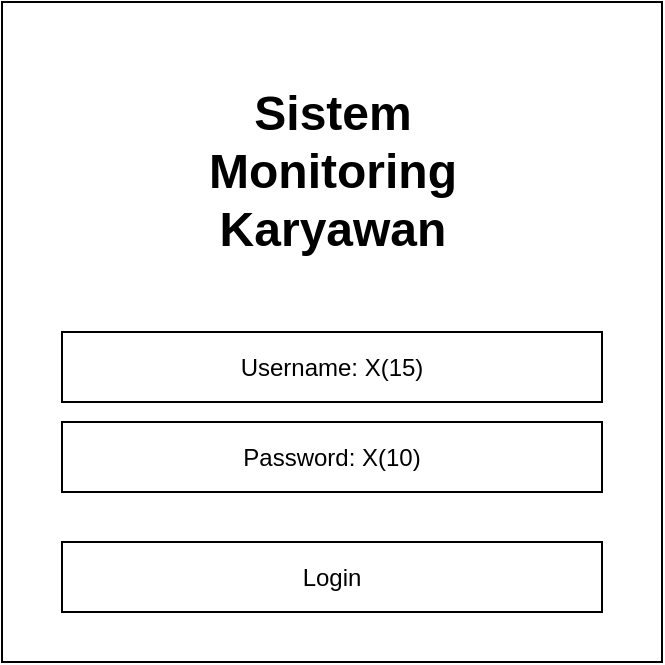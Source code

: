 <mxfile version="10.6.5" type="device"><diagram id="pWCtXgylRcma-iHp5lAP" name="login"><mxGraphModel dx="630" dy="399" grid="1" gridSize="10" guides="1" tooltips="1" connect="1" arrows="1" fold="1" page="1" pageScale="1" pageWidth="850" pageHeight="1100" background="#ffffff" math="0" shadow="0"><root><mxCell id="0"/><mxCell id="1" parent="0"/><mxCell id="3JrWjdh7Omz5QXGtL67G-1" value="" style="whiteSpace=wrap;html=1;aspect=fixed;" parent="1" vertex="1"><mxGeometry x="20" y="20" width="330" height="330" as="geometry"/></mxCell><mxCell id="3JrWjdh7Omz5QXGtL67G-3" value="&lt;h1&gt;Sistem Monitoring Karyawan&lt;/h1&gt;" style="text;html=1;strokeColor=none;fillColor=none;align=center;verticalAlign=middle;whiteSpace=wrap;rounded=0;" parent="1" vertex="1"><mxGeometry x="87.5" y="90" width="195" height="30" as="geometry"/></mxCell><mxCell id="3JrWjdh7Omz5QXGtL67G-4" value="Username: X(15)" style="rounded=0;whiteSpace=wrap;html=1;" parent="1" vertex="1"><mxGeometry x="50" y="185" width="270" height="35" as="geometry"/></mxCell><mxCell id="3JrWjdh7Omz5QXGtL67G-5" value="Password: X(10)" style="rounded=0;whiteSpace=wrap;html=1;" parent="1" vertex="1"><mxGeometry x="50" y="230" width="270" height="35" as="geometry"/></mxCell><mxCell id="3JrWjdh7Omz5QXGtL67G-6" value="Login" style="rounded=0;whiteSpace=wrap;html=1;" parent="1" vertex="1"><mxGeometry x="50" y="290" width="270" height="35" as="geometry"/></mxCell></root></mxGraphModel></diagram><diagram id="nr6Lf-1wzcBxiyt1kgp4" name="Karyawan"><mxGraphModel dx="630" dy="399" grid="1" gridSize="10" guides="1" tooltips="1" connect="1" arrows="1" fold="1" page="1" pageScale="1" pageWidth="850" pageHeight="850" background="#ffffff" math="0" shadow="0"><root><mxCell id="LiFc82f95uZYMmYrvK-i-0"/><mxCell id="LiFc82f95uZYMmYrvK-i-1" parent="LiFc82f95uZYMmYrvK-i-0"/><mxCell id="91" value="" style="group;movable=1;" parent="LiFc82f95uZYMmYrvK-i-1" vertex="1" connectable="0"><mxGeometry x="150" y="95.5" width="579" height="363" as="geometry"/></mxCell><mxCell id="90" value="" style="group;movable=1;" parent="91" vertex="1" connectable="0"><mxGeometry width="579" height="363" as="geometry"/></mxCell><mxCell id="89" value="" style="group;movable=1;" parent="90" vertex="1" connectable="0"><mxGeometry width="579" height="363" as="geometry"/></mxCell><mxCell id="88" value="" style="group;fontFamily=Times New Roman;fontSize=12;fontColor=#000000;movable=1;" parent="89" vertex="1" connectable="0"><mxGeometry width="579" height="363" as="geometry"/></mxCell><mxCell id="0" value="" style="group;fontFamily=Times New Roman;fontSize=12;fontColor=#000000;movable=1;" parent="88" vertex="1" connectable="0"><mxGeometry x="-78" y="-52.5" width="579" height="363" as="geometry"/></mxCell><mxCell id="Tt_-xXqKLYD-irKuyCEI-1" value="Sistem Monitoring Karyawan" style="swimlane;fontStyle=0;childLayout=stackLayout;horizontal=1;startSize=53;horizontalStack=0;resizeParent=1;resizeParentMax=0;resizeLast=0;collapsible=0;marginBottom=0;swimlaneFillColor=#ffffff;align=left;fontSize=12;rounded=0;connectable=1;editable=0;container=1;fontFamily=Times New Roman;fontColor=#000000;movable=1;" parent="0" vertex="1" treatAsSingle="0"><mxGeometry width="579" height="363" as="geometry"><mxRectangle x="50" y="50" width="70" height="26" as="alternateBounds"/></mxGeometry></mxCell><mxCell id="Tt_-xXqKLYD-irKuyCEI-10" value="" style="shape=partialRectangle;top=0;left=0;right=0;bottom=0;align=left;verticalAlign=top;fillColor=none;spacingLeft=34;spacingRight=4;overflow=hidden;rotatable=0;points=[[0,0.5],[1,0.5]];portConstraint=eastwest;dropTarget=0;fontSize=12;container=1;recursiveResize=0;connectable=0;fontFamily=Times New Roman;fontColor=#000000;movable=1;" parent="Tt_-xXqKLYD-irKuyCEI-1" vertex="1" treatAsSingle="0"><mxGeometry y="53" width="579" height="310" as="geometry"/></mxCell><mxCell id="Tt_-xXqKLYD-irKuyCEI-11" value="" style="shape=partialRectangle;top=0;left=0;bottom=0;fillColor=none;align=left;verticalAlign=top;spacingLeft=4;spacingRight=4;overflow=hidden;rotatable=0;points=[];portConstraint=eastwest;part=0;fontSize=12;collapsible=0;connectable=0;container=1;recursiveResize=0;editable=0;movable=1;fontFamily=Times New Roman;fontColor=#000000;" parent="Tt_-xXqKLYD-irKuyCEI-10" vertex="1" connectable="0" treatAsSingle="0"><mxGeometry width="100" height="310" as="geometry"/></mxCell><mxCell id="96" value="" style="group" parent="Tt_-xXqKLYD-irKuyCEI-11" vertex="1" connectable="0"><mxGeometry x="10" y="20" width="80" height="158" as="geometry"/></mxCell><mxCell id="Tt_-xXqKLYD-irKuyCEI-16" value="Dashboard" style="rounded=0;whiteSpace=wrap;html=1;align=left;fontFamily=Times New Roman;fontSize=12;fontColor=#000000;movable=1;" parent="96" vertex="1"><mxGeometry width="80" height="23" as="geometry"/></mxCell><mxCell id="Tt_-xXqKLYD-irKuyCEI-19" value="Form" style="rounded=0;whiteSpace=wrap;html=1;align=left;fontFamily=Times New Roman;fontSize=12;fontColor=#000000;movable=1;" parent="96" vertex="1"><mxGeometry y="27" width="80" height="23" as="geometry"/></mxCell><mxCell id="Tt_-xXqKLYD-irKuyCEI-23" value="Laporan" style="rounded=0;whiteSpace=wrap;html=1;align=left;fontFamily=Times New Roman;fontSize=12;fontColor=#000000;movable=1;" parent="96" vertex="1"><mxGeometry y="135" width="80" height="23" as="geometry"/></mxCell><mxCell id="Tt_-xXqKLYD-irKuyCEI-25" value="" style="rounded=1;whiteSpace=wrap;html=1;align=left;fontFamily=Times New Roman;fontSize=12;fontColor=#000000;movable=1;" parent="Tt_-xXqKLYD-irKuyCEI-10" vertex="1"><mxGeometry x="119" y="20" width="411" height="260" as="geometry"/></mxCell><mxCell id="Tt_-xXqKLYD-irKuyCEI-26" value="" style="whiteSpace=wrap;html=1;aspect=fixed;rounded=0;align=left;fontFamily=Times New Roman;fontSize=12;fontColor=#000000;movable=1;" parent="Tt_-xXqKLYD-irKuyCEI-10" vertex="1"><mxGeometry x="133.5" y="47" width="186" height="186" as="geometry"/></mxCell><mxCell id="N9ZIXrl-dRgOiXtrqZD8-2" value="Batal" style="rounded=1;whiteSpace=wrap;html=1;align=center;fontFamily=Times New Roman;fontSize=12;fontColor=#000000;movable=1;" parent="Tt_-xXqKLYD-irKuyCEI-10" vertex="1"><mxGeometry x="405" y="247" width="50" height="20" as="geometry"/></mxCell><mxCell id="N9ZIXrl-dRgOiXtrqZD8-3" value="Simpan" style="rounded=1;whiteSpace=wrap;html=1;align=center;fontFamily=Times New Roman;fontSize=12;fontColor=#000000;movable=1;" parent="Tt_-xXqKLYD-irKuyCEI-10" vertex="1"><mxGeometry x="461.5" y="247" width="50" height="20" as="geometry"/></mxCell><mxCell id="8" value="" style="group;fontFamily=Times New Roman;fontSize=12;fontColor=#000000;movable=1;" parent="Tt_-xXqKLYD-irKuyCEI-10" vertex="1" connectable="0"><mxGeometry x="139" y="50" width="77" height="47" as="geometry"/></mxCell><mxCell id="3" value="" style="group;fontFamily=Times New Roman;fontSize=12;fontColor=#000000;movable=1;" parent="8" vertex="1" connectable="0"><mxGeometry width="77" height="47" as="geometry"/></mxCell><mxCell id="1" value="X(8)" style="rounded=1;whiteSpace=wrap;html=1;fontFamily=Times New Roman;fontSize=12;fontColor=#000000;movable=1;" parent="3" vertex="1"><mxGeometry x="9" y="22" width="68" height="25" as="geometry"/></mxCell><mxCell id="2" value="NIK" style="text;html=1;strokeColor=none;fillColor=none;align=center;verticalAlign=middle;whiteSpace=wrap;rounded=0;fontFamily=Times New Roman;fontSize=12;fontColor=#000000;movable=1;" parent="3" vertex="1"><mxGeometry width="40" height="20" as="geometry"/></mxCell><mxCell id="9" value="" style="group;fontFamily=Times New Roman;fontSize=12;fontColor=#000000;movable=1;" parent="Tt_-xXqKLYD-irKuyCEI-10" vertex="1" connectable="0"><mxGeometry x="127" y="103.5" width="181" height="47" as="geometry"/></mxCell><mxCell id="10" value="" style="group;fontFamily=Times New Roman;fontSize=12;fontColor=#000000;movable=1;" parent="9" vertex="1" connectable="0"><mxGeometry width="181" height="47" as="geometry"/></mxCell><mxCell id="11" value="X(25)" style="rounded=1;whiteSpace=wrap;html=1;fontFamily=Times New Roman;fontSize=12;fontColor=#000000;movable=1;" parent="10" vertex="1"><mxGeometry x="21.156" y="22" width="159.844" height="25" as="geometry"/></mxCell><mxCell id="12" value="Nama" style="text;html=1;strokeColor=none;fillColor=none;align=center;verticalAlign=middle;whiteSpace=wrap;rounded=0;fontFamily=Times New Roman;fontSize=12;fontColor=#000000;movable=1;" parent="10" vertex="1"><mxGeometry width="70" height="20" as="geometry"/></mxCell><mxCell id="55" value="" style="group;fontFamily=Times New Roman;fontSize=12;fontColor=#000000;movable=1;" parent="Tt_-xXqKLYD-irKuyCEI-10" vertex="1" connectable="0"><mxGeometry x="148" y="162.5" width="82" height="40" as="geometry"/></mxCell><mxCell id="53" value="Level" style="text;html=1;strokeColor=none;fillColor=none;align=left;verticalAlign=middle;whiteSpace=wrap;rounded=0;fontFamily=Times New Roman;fontSize=12;fontColor=#000000;movable=1;" parent="55" vertex="1"><mxGeometry width="40" height="17.778" as="geometry"/></mxCell><mxCell id="50" value="X(10)" style="html=1;shadow=0;dashed=0;shape=mxgraph.bootstrap.rrect;fillColor=#ffffff;align=center;rSize=5;strokeColor=#000000;spacingRight=20;fontSize=12;whiteSpace=wrap;fontFamily=Times New Roman;fontColor=#000000;movable=1;" parent="55" vertex="1"><mxGeometry y="17.778" width="82" height="22.222" as="geometry"/></mxCell><mxCell id="51" value="" style="strokeColor=inherit;fillColor=inherit;gradientColor=inherit;html=1;shadow=0;dashed=0;shape=mxgraph.bootstrap.rightButton;rSize=5;perimeter=none;resizeHeight=1;fontFamily=Times New Roman;fontSize=12;fontColor=#000000;movable=1;" parent="50" vertex="1"><mxGeometry x="1" width="30" height="22.222" relative="1" as="geometry"><mxPoint x="-30" as="offset"/></mxGeometry></mxCell><mxCell id="52" value="" style="shape=triangle;direction=south;fillColor=#000000;strokeColor=none;perimeter=none;fontFamily=Times New Roman;fontSize=12;fontColor=#000000;movable=1;" parent="51" vertex="1"><mxGeometry x="1" y="0.5" width="10" height="5" relative="1" as="geometry"><mxPoint x="-20" y="-2.5" as="offset"/></mxGeometry></mxCell><mxCell id="56" value="" style="group;fontFamily=Times New Roman;fontSize=12;fontColor=#000000;movable=1;" parent="Tt_-xXqKLYD-irKuyCEI-10" vertex="1" connectable="0"><mxGeometry x="236" y="161" width="75" height="42" as="geometry"/></mxCell><mxCell id="57" value="Status" style="text;html=1;strokeColor=none;fillColor=none;align=left;verticalAlign=middle;whiteSpace=wrap;rounded=0;fontFamily=Times New Roman;fontSize=12;fontColor=#000000;movable=1;" parent="56" vertex="1"><mxGeometry width="36.585" height="18.667" as="geometry"/></mxCell><mxCell id="58" value="X(15)" style="html=1;shadow=0;dashed=0;shape=mxgraph.bootstrap.rrect;fillColor=#ffffff;align=center;rSize=5;strokeColor=#000000;spacingRight=20;fontSize=12;whiteSpace=wrap;fontFamily=Times New Roman;fontColor=#000000;movable=1;" parent="56" vertex="1"><mxGeometry y="18.667" width="75" height="23.333" as="geometry"/></mxCell><mxCell id="59" value="" style="strokeColor=inherit;fillColor=inherit;gradientColor=inherit;html=1;shadow=0;dashed=0;shape=mxgraph.bootstrap.rightButton;rSize=5;perimeter=none;resizeHeight=1;fontFamily=Times New Roman;fontSize=12;fontColor=#000000;movable=1;" parent="58" vertex="1"><mxGeometry x="1" width="30" height="23.333" relative="1" as="geometry"><mxPoint x="-30" as="offset"/></mxGeometry></mxCell><mxCell id="60" value="" style="shape=triangle;direction=south;fillColor=#000000;strokeColor=none;perimeter=none;fontFamily=Times New Roman;fontSize=12;fontColor=#000000;movable=1;" parent="59" vertex="1"><mxGeometry x="1" y="0.5" width="10" height="5" relative="1" as="geometry"><mxPoint x="-20" y="-2.5" as="offset"/></mxGeometry></mxCell><mxCell id="61" value="" style="group;fontFamily=Times New Roman;fontSize=12;fontColor=#000000;movable=1;" parent="Tt_-xXqKLYD-irKuyCEI-10" vertex="1" connectable="0"><mxGeometry x="342" y="54" width="82" height="40" as="geometry"/></mxCell><mxCell id="62" value="&lt;span style=&quot;font-size: 12px;&quot;&gt;Department&lt;/span&gt;" style="text;html=1;strokeColor=none;fillColor=none;align=left;verticalAlign=middle;whiteSpace=wrap;rounded=0;fontFamily=Times New Roman;fontSize=12;fontColor=#000000;movable=1;" parent="61" vertex="1"><mxGeometry width="40" height="17.778" as="geometry"/></mxCell><mxCell id="63" value="X(25)" style="html=1;shadow=0;dashed=0;shape=mxgraph.bootstrap.rrect;fillColor=#ffffff;align=center;rSize=5;strokeColor=#000000;spacingRight=20;fontSize=12;whiteSpace=wrap;fontFamily=Times New Roman;fontColor=#000000;movable=1;" parent="61" vertex="1"><mxGeometry y="17.778" width="82" height="22.222" as="geometry"/></mxCell><mxCell id="64" value="" style="strokeColor=inherit;fillColor=inherit;gradientColor=inherit;html=1;shadow=0;dashed=0;shape=mxgraph.bootstrap.rightButton;rSize=5;perimeter=none;resizeHeight=1;fontFamily=Times New Roman;fontSize=12;fontColor=#000000;movable=1;" parent="63" vertex="1"><mxGeometry x="1" width="30" height="22.222" relative="1" as="geometry"><mxPoint x="-30" as="offset"/></mxGeometry></mxCell><mxCell id="65" value="" style="shape=triangle;direction=south;fillColor=#000000;strokeColor=none;perimeter=none;fontFamily=Times New Roman;fontSize=12;fontColor=#000000;movable=1;" parent="64" vertex="1"><mxGeometry x="1" y="0.5" width="10" height="5" relative="1" as="geometry"><mxPoint x="-20" y="-2.5" as="offset"/></mxGeometry></mxCell><mxCell id="66" value="" style="group;fontFamily=Times New Roman;fontSize=12;fontColor=#000000;movable=1;" parent="Tt_-xXqKLYD-irKuyCEI-10" vertex="1" connectable="0"><mxGeometry x="429.5" y="55" width="82" height="40" as="geometry"/></mxCell><mxCell id="67" value="&lt;span style=&quot;font-size: 12px;&quot;&gt;Section&lt;/span&gt;" style="text;html=1;strokeColor=none;fillColor=none;align=left;verticalAlign=middle;whiteSpace=wrap;rounded=0;fontFamily=Times New Roman;fontSize=12;fontColor=#000000;movable=1;" parent="66" vertex="1"><mxGeometry width="40" height="17.778" as="geometry"/></mxCell><mxCell id="68" value="X(25)" style="html=1;shadow=0;dashed=0;shape=mxgraph.bootstrap.rrect;fillColor=#ffffff;align=center;rSize=5;strokeColor=#000000;spacingRight=20;fontSize=12;whiteSpace=wrap;fontFamily=Times New Roman;fontColor=#000000;movable=1;" parent="66" vertex="1"><mxGeometry y="17.778" width="82" height="22.222" as="geometry"/></mxCell><mxCell id="69" value="" style="strokeColor=inherit;fillColor=inherit;gradientColor=inherit;html=1;shadow=0;dashed=0;shape=mxgraph.bootstrap.rightButton;rSize=5;perimeter=none;resizeHeight=1;fontFamily=Times New Roman;fontSize=12;fontColor=#000000;movable=1;" parent="68" vertex="1"><mxGeometry x="1" width="30" height="22.222" relative="1" as="geometry"><mxPoint x="-30" as="offset"/></mxGeometry></mxCell><mxCell id="70" value="" style="shape=triangle;direction=south;fillColor=#000000;strokeColor=none;perimeter=none;fontFamily=Times New Roman;fontSize=12;fontColor=#000000;movable=1;" parent="69" vertex="1"><mxGeometry x="1" y="0.5" width="10" height="5" relative="1" as="geometry"><mxPoint x="-20" y="-2.5" as="offset"/></mxGeometry></mxCell><mxCell id="71" value="" style="group;fontFamily=Times New Roman;fontSize=12;fontColor=#000000;movable=1;" parent="Tt_-xXqKLYD-irKuyCEI-10" vertex="1" connectable="0"><mxGeometry x="229" y="53" width="82" height="43" as="geometry"/></mxCell><mxCell id="72" value="Gender" style="text;html=1;strokeColor=none;fillColor=none;align=left;verticalAlign=middle;whiteSpace=wrap;rounded=0;fontFamily=Times New Roman;fontSize=12;fontColor=#000000;movable=1;" parent="71" vertex="1"><mxGeometry width="80" height="19" as="geometry"/></mxCell><mxCell id="73" value="X(1)" style="html=1;shadow=0;dashed=0;shape=mxgraph.bootstrap.rrect;fillColor=#ffffff;align=center;rSize=5;strokeColor=#000000;spacingRight=20;fontSize=12;whiteSpace=wrap;fontFamily=Times New Roman;fontColor=#000000;movable=1;" parent="71" vertex="1"><mxGeometry y="19.111" width="82" height="23.889" as="geometry"/></mxCell><mxCell id="74" value="" style="strokeColor=inherit;fillColor=inherit;gradientColor=inherit;html=1;shadow=0;dashed=0;shape=mxgraph.bootstrap.rightButton;rSize=5;perimeter=none;resizeHeight=1;fontFamily=Times New Roman;fontSize=12;fontColor=#000000;movable=1;" parent="73" vertex="1"><mxGeometry x="1" width="30" height="23.889" relative="1" as="geometry"><mxPoint x="-30" as="offset"/></mxGeometry></mxCell><mxCell id="75" value="" style="shape=triangle;direction=south;fillColor=#000000;strokeColor=none;perimeter=none;fontFamily=Times New Roman;fontSize=12;fontColor=#000000;movable=1;" parent="74" vertex="1"><mxGeometry x="1" y="0.5" width="10" height="5" relative="1" as="geometry"><mxPoint x="-20" y="-2.5" as="offset"/></mxGeometry></mxCell><mxCell id="76" value="" style="group;fontFamily=Times New Roman;fontSize=12;fontColor=#000000;movable=1;" parent="Tt_-xXqKLYD-irKuyCEI-10" vertex="1" connectable="0"><mxGeometry x="340.5" y="108" width="82" height="40" as="geometry"/></mxCell><mxCell id="77" value="&lt;span style=&quot;font-size: 12px;&quot;&gt;Sub-Section&lt;/span&gt;" style="text;html=1;strokeColor=none;fillColor=none;align=left;verticalAlign=middle;whiteSpace=wrap;rounded=0;fontFamily=Times New Roman;fontSize=12;fontColor=#000000;movable=1;" parent="76" vertex="1"><mxGeometry width="70" height="18" as="geometry"/></mxCell><mxCell id="78" value="X(25)" style="html=1;shadow=0;dashed=0;shape=mxgraph.bootstrap.rrect;fillColor=#ffffff;align=center;rSize=5;strokeColor=#000000;spacingRight=20;fontSize=12;whiteSpace=wrap;fontFamily=Times New Roman;fontColor=#000000;movable=1;" parent="76" vertex="1"><mxGeometry y="17.778" width="82" height="22.222" as="geometry"/></mxCell><mxCell id="79" value="" style="strokeColor=inherit;fillColor=inherit;gradientColor=inherit;html=1;shadow=0;dashed=0;shape=mxgraph.bootstrap.rightButton;rSize=5;perimeter=none;resizeHeight=1;fontFamily=Times New Roman;fontSize=12;fontColor=#000000;movable=1;" parent="78" vertex="1"><mxGeometry x="1" width="30" height="22.222" relative="1" as="geometry"><mxPoint x="-30" as="offset"/></mxGeometry></mxCell><mxCell id="80" value="" style="shape=triangle;direction=south;fillColor=#000000;strokeColor=none;perimeter=none;fontFamily=Times New Roman;fontSize=12;fontColor=#000000;movable=1;" parent="79" vertex="1"><mxGeometry x="1" y="0.5" width="10" height="5" relative="1" as="geometry"><mxPoint x="-20" y="-2.5" as="offset"/></mxGeometry></mxCell><mxCell id="81" value="" style="group;fontFamily=Times New Roman;fontSize=12;fontColor=#000000;movable=1;" parent="Tt_-xXqKLYD-irKuyCEI-10" vertex="1" connectable="0"><mxGeometry x="430" y="108.5" width="82" height="40" as="geometry"/></mxCell><mxCell id="82" value="&lt;span style=&quot;font-size: 12px;&quot;&gt;Gol&lt;/span&gt;" style="text;html=1;strokeColor=none;fillColor=none;align=left;verticalAlign=middle;whiteSpace=wrap;rounded=0;fontFamily=Times New Roman;fontSize=12;fontColor=#000000;movable=1;" parent="81" vertex="1"><mxGeometry width="70" height="18" as="geometry"/></mxCell><mxCell id="83" value="X(25)" style="html=1;shadow=0;dashed=0;shape=mxgraph.bootstrap.rrect;fillColor=#ffffff;align=center;rSize=5;strokeColor=#000000;spacingRight=20;fontSize=12;whiteSpace=wrap;fontFamily=Times New Roman;fontColor=#000000;movable=1;" parent="81" vertex="1"><mxGeometry y="17.778" width="82" height="22.222" as="geometry"/></mxCell><mxCell id="84" value="" style="strokeColor=inherit;fillColor=inherit;gradientColor=inherit;html=1;shadow=0;dashed=0;shape=mxgraph.bootstrap.rightButton;rSize=5;perimeter=none;resizeHeight=1;fontFamily=Times New Roman;fontSize=12;fontColor=#000000;movable=1;" parent="83" vertex="1"><mxGeometry x="1" width="30" height="22.222" relative="1" as="geometry"><mxPoint x="-30" as="offset"/></mxGeometry></mxCell><mxCell id="85" value="" style="shape=triangle;direction=south;fillColor=#000000;strokeColor=none;perimeter=none;fontFamily=Times New Roman;fontSize=12;fontColor=#000000;movable=1;" parent="84" vertex="1"><mxGeometry x="1" y="0.5" width="10" height="5" relative="1" as="geometry"><mxPoint x="-20" y="-2.5" as="offset"/></mxGeometry></mxCell><mxCell id="87" value="" style="rounded=0;whiteSpace=wrap;html=1;strokeColor=#000000;align=left;fillColor=none;fontFamily=Times New Roman;fontSize=12;fontColor=#000000;movable=1;" parent="Tt_-xXqKLYD-irKuyCEI-10" vertex="1"><mxGeometry x="330" y="47" width="190" height="133" as="geometry"/></mxCell><mxCell id="95" value="" style="group" parent="0" vertex="1" connectable="0"><mxGeometry x="21" y="48" width="136" height="156" as="geometry"/></mxCell><mxCell id="Tt_-xXqKLYD-irKuyCEI-0" value="&lt;h3 style=&quot;font-size: 12px;&quot;&gt;&lt;br style=&quot;font-size: 12px;&quot;&gt;&lt;/h3&gt;" style="text;html=1;strokeColor=none;fillColor=none;align=center;verticalAlign=middle;whiteSpace=wrap;rounded=0;fontFamily=Times New Roman;fontSize=12;fontColor=#000000;movable=1;" parent="95" vertex="1"><mxGeometry x="26" width="110" height="25" as="geometry"/></mxCell><mxCell id="Tt_-xXqKLYD-irKuyCEI-20" value="Karyawan" style="rounded=0;whiteSpace=wrap;html=1;align=left;fontFamily=Times New Roman;fontSize=12;fontColor=#000000;movable=1;" parent="95" vertex="1"><mxGeometry y="79" width="69" height="23" as="geometry"/></mxCell><mxCell id="Tt_-xXqKLYD-irKuyCEI-21" value="Absensi" style="rounded=0;whiteSpace=wrap;html=1;align=left;fontFamily=Times New Roman;fontSize=12;fontColor=#000000;movable=1;" parent="95" vertex="1"><mxGeometry y="106" width="69" height="23" as="geometry"/></mxCell><mxCell id="Tt_-xXqKLYD-irKuyCEI-22" value="Lembur" style="rounded=0;whiteSpace=wrap;html=1;align=left;fontFamily=Times New Roman;fontSize=12;fontColor=#000000;movable=1;" parent="95" vertex="1"><mxGeometry y="133" width="69" height="23" as="geometry"/></mxCell></root></mxGraphModel></diagram><diagram name="dashboard" id="f8ac9756-b2b7-8ea4-549a-968eb2177ab1"><mxGraphModel dx="630" dy="399" grid="1" gridSize="10" guides="1" tooltips="1" connect="1" arrows="1" fold="1" page="1" pageScale="1" pageWidth="850" pageHeight="850" background="#ffffff" math="0" shadow="0"><root><mxCell id="0"/><mxCell id="1" parent="0"/><mxCell id="72" value="" style="group" parent="1" vertex="1" connectable="0"><mxGeometry x="120" y="116" width="550" height="436.14" as="geometry"/></mxCell><mxCell id="2" value="" style="group;movable=1;" parent="72" vertex="1" connectable="0"><mxGeometry width="550" height="436.14" as="geometry"/></mxCell><mxCell id="3" value="" style="group;movable=1;" parent="2" vertex="1" connectable="0"><mxGeometry width="550" height="436.14" as="geometry"/></mxCell><mxCell id="4" value="" style="group;movable=1;" parent="3" vertex="1" connectable="0"><mxGeometry width="550" height="436.14" as="geometry"/></mxCell><mxCell id="5" value="" style="group;fontFamily=Times New Roman;fontSize=12;fontColor=#000000;movable=1;" parent="4" vertex="1" connectable="0"><mxGeometry width="550" height="436.14" as="geometry"/></mxCell><mxCell id="6" value="" style="group;fontFamily=Times New Roman;fontSize=12;fontColor=#000000;movable=1;" parent="5" vertex="1" connectable="0"><mxGeometry x="-74.093" y="-46.86" width="550" height="483" as="geometry"/></mxCell><mxCell id="7" value="Sistem Monitoring Karyawan" style="swimlane;fontStyle=0;childLayout=stackLayout;horizontal=1;startSize=53;horizontalStack=0;resizeParent=1;resizeParentMax=0;resizeLast=0;collapsible=0;marginBottom=0;swimlaneFillColor=#ffffff;align=left;fontSize=12;rounded=0;connectable=1;editable=0;container=1;fontFamily=Times New Roman;fontColor=#000000;movable=1;" parent="6" vertex="1" treatAsSingle="0"><mxGeometry width="550" height="483" as="geometry"><mxRectangle x="50" y="50" width="70" height="26" as="alternateBounds"/></mxGeometry></mxCell><mxCell id="8" value="" style="shape=partialRectangle;top=0;left=0;right=0;bottom=0;align=left;verticalAlign=top;fillColor=none;spacingLeft=34;spacingRight=4;overflow=hidden;rotatable=0;points=[[0,0.5],[1,0.5]];portConstraint=eastwest;dropTarget=0;fontSize=12;container=1;recursiveResize=0;connectable=0;fontFamily=Times New Roman;fontColor=#000000;movable=1;" parent="7" vertex="1" treatAsSingle="0"><mxGeometry y="53" width="550" height="430" as="geometry"/></mxCell><mxCell id="14" value="Jumlah Karyawan" style="rounded=1;whiteSpace=wrap;html=1;align=center;fontFamily=Times New Roman;fontSize=12;fontColor=#000000;movable=1;" parent="8" vertex="1"><mxGeometry x="129" y="18" width="117" height="42" as="geometry"/></mxCell><mxCell id="18" value="" style="group;fontFamily=Times New Roman;fontSize=12;fontColor=#000000;movable=1;" parent="8" vertex="1" connectable="0"><mxGeometry x="132.038" y="44.628" width="73.143" height="41.95" as="geometry"/></mxCell><mxCell id="68" value="Jumlah Karyawan &lt;br&gt;Pria" style="rounded=1;whiteSpace=wrap;html=1;align=center;fontFamily=Times New Roman;fontSize=12;fontColor=#000000;movable=1;" parent="8" vertex="1"><mxGeometry x="260" y="17.5" width="117" height="42" as="geometry"/></mxCell><mxCell id="69" value="&lt;span&gt;Jumlah Karyawan Wanita&lt;/span&gt;" style="rounded=1;whiteSpace=wrap;html=1;align=center;fontFamily=Times New Roman;fontSize=12;fontColor=#000000;movable=1;" parent="8" vertex="1"><mxGeometry x="392" y="17.5" width="117" height="42" as="geometry"/></mxCell><mxCell id="71" value="" style="group" parent="8" vertex="1" connectable="0"><mxGeometry width="95" height="430" as="geometry"/></mxCell><mxCell id="9" value="" style="shape=partialRectangle;top=0;left=0;bottom=0;fillColor=none;align=left;verticalAlign=top;spacingLeft=4;spacingRight=4;overflow=hidden;rotatable=0;points=[];portConstraint=eastwest;part=0;fontSize=12;collapsible=0;connectable=0;container=1;recursiveResize=0;editable=0;movable=1;fontFamily=Times New Roman;fontColor=#000000;" parent="71" vertex="1" connectable="0" treatAsSingle="0"><mxGeometry width="95.0" height="430.0" as="geometry"/></mxCell><mxCell id="92" value="" style="group" parent="9" vertex="1" connectable="0"><mxGeometry x="7.593" y="19.36" width="80" height="158" as="geometry"/></mxCell><mxCell id="85" value="" style="group" parent="92" vertex="1" connectable="0"><mxGeometry width="80" height="158" as="geometry"/></mxCell><mxCell id="86" value="Dashboard" style="rounded=0;whiteSpace=wrap;html=1;align=left;fontFamily=Times New Roman;fontSize=12;fontColor=#000000;movable=1;" parent="85" vertex="1"><mxGeometry width="80" height="23" as="geometry"/></mxCell><mxCell id="87" value="Form" style="rounded=0;whiteSpace=wrap;html=1;align=left;fontFamily=Times New Roman;fontSize=12;fontColor=#000000;movable=1;" parent="85" vertex="1"><mxGeometry y="27" width="80" height="23" as="geometry"/></mxCell><mxCell id="88" value="Laporan" style="rounded=0;whiteSpace=wrap;html=1;align=left;fontFamily=Times New Roman;fontSize=12;fontColor=#000000;movable=1;" parent="85" vertex="1"><mxGeometry y="135" width="80" height="23" as="geometry"/></mxCell><mxCell id="89" value="Lembur" style="rounded=0;whiteSpace=wrap;html=1;align=left;fontFamily=Times New Roman;fontSize=12;fontColor=#000000;movable=1;" parent="92" vertex="1"><mxGeometry x="11" y="108" width="69" height="23" as="geometry"/></mxCell><mxCell id="90" value="Absensi" style="rounded=0;whiteSpace=wrap;html=1;align=left;fontFamily=Times New Roman;fontSize=12;fontColor=#000000;movable=1;" parent="92" vertex="1"><mxGeometry x="11" y="81" width="69" height="23" as="geometry"/></mxCell><mxCell id="91" value="Karyawan" style="rounded=0;whiteSpace=wrap;html=1;align=left;fontFamily=Times New Roman;fontSize=12;fontColor=#000000;movable=1;" parent="92" vertex="1"><mxGeometry x="11" y="54" width="69" height="23" as="geometry"/></mxCell><mxCell id="79" value="" style="group" parent="8" vertex="1" connectable="0"><mxGeometry x="129" y="76" width="181" height="165" as="geometry"/></mxCell><mxCell id="75" value="" style="html=1;shadow=0;dashed=0;shape=mxgraph.bootstrap.rrect;align=center;rSize=5;strokeColor=#000000;fillColor=#ffffff;fontColor=#f0f0f0;spacingTop=30;whiteSpace=wrap;" parent="79" vertex="1"><mxGeometry width="181.0" height="165" as="geometry"/></mxCell><mxCell id="76" value="Datang Terlambat [DT]" style="html=1;shadow=0;dashed=0;shape=mxgraph.bootstrap.topButton;rSize=5;strokeColor=#666666;fillColor=#f5f5f5;fontColor=#333333;fontSize=14;fontStyle=1;align=center;spacingLeft=10;whiteSpace=wrap;resizeWidth=1;" parent="75" vertex="1"><mxGeometry width="181.0" height="30" relative="1" as="geometry"/></mxCell><mxCell id="77" value="Grafik" style="rounded=1;whiteSpace=wrap;html=1;strokeColor=#000000;fillColor=none;fontColor=#000000;align=center;" parent="75" vertex="1"><mxGeometry y="30.368" width="179.942" height="70.859" as="geometry"/></mxCell><mxCell id="78" value="Keterangan" style="rounded=1;whiteSpace=wrap;html=1;strokeColor=#000000;fillColor=none;fontColor=#000000;align=center;" parent="75" vertex="1"><mxGeometry x="1.058" y="101.227" width="179.942" height="60.736" as="geometry"/></mxCell><mxCell id="80" value="" style="group" parent="8" vertex="1" connectable="0"><mxGeometry x="330" y="76" width="179" height="165" as="geometry"/></mxCell><mxCell id="81" value="" style="html=1;shadow=0;dashed=0;shape=mxgraph.bootstrap.rrect;align=center;rSize=5;strokeColor=#000000;fillColor=#ffffff;fontColor=#f0f0f0;spacingTop=30;whiteSpace=wrap;" parent="80" vertex="1"><mxGeometry width="179" height="165" as="geometry"/></mxCell><mxCell id="82" value="Pulang Cepat [PC]" style="html=1;shadow=0;dashed=0;shape=mxgraph.bootstrap.topButton;rSize=5;strokeColor=#666666;fillColor=#f5f5f5;fontColor=#333333;fontSize=14;fontStyle=1;align=center;spacingLeft=10;whiteSpace=wrap;resizeWidth=1;" parent="81" vertex="1"><mxGeometry width="179" height="30" relative="1" as="geometry"/></mxCell><mxCell id="83" value="Grafik" style="rounded=1;whiteSpace=wrap;html=1;strokeColor=#000000;fillColor=none;fontColor=#000000;align=center;" parent="81" vertex="1"><mxGeometry y="30.368" width="177.953" height="70.859" as="geometry"/></mxCell><mxCell id="84" value="Keterangan" style="rounded=1;whiteSpace=wrap;html=1;strokeColor=#000000;fillColor=none;fontColor=#000000;align=center;" parent="81" vertex="1"><mxGeometry x="1.047" y="101.227" width="177.953" height="60.736" as="geometry"/></mxCell><mxCell id="95" value="" style="group" parent="8" vertex="1" connectable="0"><mxGeometry x="130" y="258" width="181" height="165" as="geometry"/></mxCell><mxCell id="96" value="" style="html=1;shadow=0;dashed=0;shape=mxgraph.bootstrap.rrect;align=center;rSize=5;strokeColor=#000000;fillColor=#ffffff;fontColor=#f0f0f0;spacingTop=30;whiteSpace=wrap;" parent="95" vertex="1"><mxGeometry width="181.0" height="165" as="geometry"/></mxCell><mxCell id="97" value="Sakit [S]" style="html=1;shadow=0;dashed=0;shape=mxgraph.bootstrap.topButton;rSize=5;strokeColor=#666666;fillColor=#f5f5f5;fontColor=#333333;fontSize=14;fontStyle=1;align=center;spacingLeft=10;whiteSpace=wrap;resizeWidth=1;" parent="96" vertex="1"><mxGeometry width="181.0" height="30" relative="1" as="geometry"/></mxCell><mxCell id="98" value="Grafik" style="rounded=1;whiteSpace=wrap;html=1;strokeColor=#000000;fillColor=none;fontColor=#000000;align=center;" parent="96" vertex="1"><mxGeometry y="30.368" width="179.942" height="70.859" as="geometry"/></mxCell><mxCell id="99" value="Keterangan" style="rounded=1;whiteSpace=wrap;html=1;strokeColor=#000000;fillColor=none;fontColor=#000000;align=center;" parent="96" vertex="1"><mxGeometry x="1.058" y="101.227" width="179.942" height="60.736" as="geometry"/></mxCell><mxCell id="100" value="" style="group" parent="8" vertex="1" connectable="0"><mxGeometry x="330" y="258" width="181" height="165" as="geometry"/></mxCell><mxCell id="101" value="" style="html=1;shadow=0;dashed=0;shape=mxgraph.bootstrap.rrect;align=center;rSize=5;strokeColor=#000000;fillColor=#ffffff;fontColor=#f0f0f0;spacingTop=30;whiteSpace=wrap;" parent="100" vertex="1"><mxGeometry width="181.0" height="165" as="geometry"/></mxCell><mxCell id="102" value="Mangkir [M]" style="html=1;shadow=0;dashed=0;shape=mxgraph.bootstrap.topButton;rSize=5;strokeColor=#666666;fillColor=#f5f5f5;fontColor=#333333;fontSize=14;fontStyle=1;align=center;spacingLeft=10;whiteSpace=wrap;resizeWidth=1;" parent="101" vertex="1"><mxGeometry width="181.0" height="30" relative="1" as="geometry"/></mxCell><mxCell id="103" value="Grafik" style="rounded=1;whiteSpace=wrap;html=1;strokeColor=#000000;fillColor=none;fontColor=#000000;align=center;" parent="101" vertex="1"><mxGeometry y="30.368" width="179.942" height="70.859" as="geometry"/></mxCell><mxCell id="104" value="Keterangan" style="rounded=1;whiteSpace=wrap;html=1;strokeColor=#000000;fillColor=none;fontColor=#000000;align=center;" parent="101" vertex="1"><mxGeometry x="1.058" y="101.227" width="179.942" height="60.736" as="geometry"/></mxCell></root></mxGraphModel></diagram><diagram name="absensi" id="5129a37c-2181-e51e-a644-b87a6dab0542"><mxGraphModel dx="630" dy="399" grid="1" gridSize="10" guides="1" tooltips="1" connect="1" arrows="1" fold="1" page="1" pageScale="1" pageWidth="850" pageHeight="850" background="#ffffff" math="0" shadow="0"><root><mxCell id="0"/><mxCell id="1" parent="0"/><mxCell id="2" value="" style="group" parent="1" vertex="1" connectable="0"><mxGeometry x="120" y="116" width="575.907" height="436.14" as="geometry"/></mxCell><mxCell id="3" value="" style="group;movable=1;" parent="2" vertex="1" connectable="0"><mxGeometry width="575.907" height="436.14" as="geometry"/></mxCell><mxCell id="4" value="" style="group;movable=1;" parent="3" vertex="1" connectable="0"><mxGeometry width="575.907" height="436.14" as="geometry"/></mxCell><mxCell id="5" value="" style="group;movable=1;" parent="4" vertex="1" connectable="0"><mxGeometry width="575.907" height="436.14" as="geometry"/></mxCell><mxCell id="6" value="" style="group;fontFamily=Times New Roman;fontSize=12;fontColor=#000000;movable=1;" parent="5" vertex="1" connectable="0"><mxGeometry width="575.907" height="436.14" as="geometry"/></mxCell><mxCell id="7" value="" style="group;fontFamily=Times New Roman;fontSize=12;fontColor=#000000;movable=1;" parent="6" vertex="1" connectable="0"><mxGeometry x="-74.093" y="-46.86" width="650" height="483" as="geometry"/></mxCell><mxCell id="8" value="Sistem Monitoring Karyawan" style="swimlane;fontStyle=0;childLayout=stackLayout;horizontal=1;startSize=53;horizontalStack=0;resizeParent=1;resizeParentMax=0;resizeLast=0;collapsible=0;marginBottom=0;swimlaneFillColor=#ffffff;align=left;fontSize=12;rounded=0;connectable=1;editable=0;container=1;fontFamily=Times New Roman;fontColor=#000000;movable=1;" parent="7" vertex="1" treatAsSingle="0"><mxGeometry width="650" height="293" as="geometry"><mxRectangle x="50" y="50" width="70" height="26" as="alternateBounds"/></mxGeometry></mxCell><mxCell id="9" value="" style="shape=partialRectangle;top=0;left=0;right=0;bottom=0;align=left;verticalAlign=top;fillColor=none;spacingLeft=34;spacingRight=4;overflow=hidden;rotatable=0;points=[[0,0.5],[1,0.5]];portConstraint=eastwest;dropTarget=0;fontSize=12;container=1;recursiveResize=0;connectable=0;fontFamily=Times New Roman;fontColor=#000000;movable=1;" parent="8" vertex="1" treatAsSingle="0"><mxGeometry y="53" width="650" height="240" as="geometry"/></mxCell><mxCell id="11" value="" style="group;fontFamily=Times New Roman;fontSize=12;fontColor=#000000;movable=1;" parent="9" vertex="1" connectable="0"><mxGeometry x="132.038" y="44.628" width="73.143" height="41.95" as="geometry"/></mxCell><mxCell id="14" value="" style="group" parent="9" vertex="1" connectable="0"><mxGeometry width="95" height="240" as="geometry"/></mxCell><mxCell id="15" value="" style="shape=partialRectangle;top=0;left=0;bottom=0;fillColor=none;align=left;verticalAlign=top;spacingLeft=4;spacingRight=4;overflow=hidden;rotatable=0;points=[];portConstraint=eastwest;part=0;fontSize=12;collapsible=0;connectable=0;container=1;recursiveResize=0;editable=0;movable=1;fontFamily=Times New Roman;fontColor=#000000;" parent="14" vertex="1" connectable="0" treatAsSingle="0"><mxGeometry width="95.0" height="240.0" as="geometry"/></mxCell><mxCell id="16" value="" style="group" parent="15" vertex="1" connectable="0"><mxGeometry x="8" y="11" width="80" height="139" as="geometry"/></mxCell><mxCell id="17" value="" style="group" parent="16" vertex="1" connectable="0"><mxGeometry width="80" height="139" as="geometry"/></mxCell><mxCell id="18" value="Dashboard" style="rounded=0;whiteSpace=wrap;html=1;align=left;fontFamily=Times New Roman;fontSize=12;fontColor=#000000;movable=1;" parent="17" vertex="1"><mxGeometry width="80" height="20.234" as="geometry"/></mxCell><mxCell id="19" value="Form" style="rounded=0;whiteSpace=wrap;html=1;align=left;fontFamily=Times New Roman;fontSize=12;fontColor=#000000;movable=1;" parent="17" vertex="1"><mxGeometry y="23.753" width="80" height="20.234" as="geometry"/></mxCell><mxCell id="20" value="Laporan" style="rounded=0;whiteSpace=wrap;html=1;align=left;fontFamily=Times New Roman;fontSize=12;fontColor=#000000;movable=1;" parent="17" vertex="1"><mxGeometry y="118.766" width="80" height="20.234" as="geometry"/></mxCell><mxCell id="21" value="Lembur" style="rounded=0;whiteSpace=wrap;html=1;align=left;fontFamily=Times New Roman;fontSize=12;fontColor=#000000;movable=1;" parent="16" vertex="1"><mxGeometry x="11" y="95.013" width="69" height="20.234" as="geometry"/></mxCell><mxCell id="22" value="Absensi" style="rounded=0;whiteSpace=wrap;html=1;align=left;fontFamily=Times New Roman;fontSize=12;fontColor=#000000;movable=1;" parent="16" vertex="1"><mxGeometry x="11" y="71.259" width="69" height="20.234" as="geometry"/></mxCell><mxCell id="23" value="Karyawan" style="rounded=0;whiteSpace=wrap;html=1;align=left;fontFamily=Times New Roman;fontSize=12;fontColor=#000000;movable=1;" parent="16" vertex="1"><mxGeometry x="11" y="47.506" width="69" height="20.234" as="geometry"/></mxCell><mxCell id="103" value="" style="rounded=0;whiteSpace=wrap;html=1;strokeColor=#000000;fillColor=none;fontColor=#000000;align=center;" parent="9" vertex="1"><mxGeometry x="109" y="11" width="531" height="159" as="geometry"/></mxCell><mxCell id="108" value="" style="rounded=1;whiteSpace=wrap;html=1;strokeColor=#000000;fillColor=none;fontColor=#000000;align=center;" parent="9" vertex="1"><mxGeometry x="115" y="100" width="515" height="60" as="geometry"/></mxCell><mxCell id="109" value="" style="group;fontFamily=Times New Roman;fontSize=12;fontColor=#000000;movable=1;" parent="9" vertex="1" connectable="0"><mxGeometry x="125.093" y="109.86" width="100" height="40" as="geometry"/></mxCell><mxCell id="110" value="" style="group;fontFamily=Times New Roman;fontSize=12;fontColor=#000000;movable=1;" parent="109" vertex="1" connectable="0"><mxGeometry width="100" height="40" as="geometry"/></mxCell><mxCell id="111" value="X(8)" style="rounded=1;whiteSpace=wrap;html=1;fontFamily=Times New Roman;fontSize=12;fontColor=#000000;movable=1;" parent="110" vertex="1"><mxGeometry x="9" y="18.723" width="91" height="21.277" as="geometry"/></mxCell><mxCell id="112" value="NIK" style="text;html=1;strokeColor=none;fillColor=none;align=center;verticalAlign=middle;whiteSpace=wrap;rounded=0;fontFamily=Times New Roman;fontSize=12;fontColor=#000000;movable=1;" parent="110" vertex="1"><mxGeometry x="14.5" width="80" height="17.021" as="geometry"/></mxCell><mxCell id="113" value="" style="group;fontFamily=Times New Roman;fontSize=12;fontColor=#000000;movable=1;" parent="9" vertex="1" connectable="0"><mxGeometry x="225.093" y="110.36" width="100" height="40" as="geometry"/></mxCell><mxCell id="114" value="" style="group;fontFamily=Times New Roman;fontSize=12;fontColor=#000000;movable=1;" parent="113" vertex="1" connectable="0"><mxGeometry width="100" height="40" as="geometry"/></mxCell><mxCell id="115" value="X(4)" style="rounded=1;whiteSpace=wrap;html=1;fontFamily=Times New Roman;fontSize=12;fontColor=#000000;movable=1;" parent="114" vertex="1"><mxGeometry x="9" y="18.723" width="91" height="21.277" as="geometry"/></mxCell><mxCell id="116" value="Tipe" style="text;html=1;strokeColor=none;fillColor=none;align=center;verticalAlign=middle;whiteSpace=wrap;rounded=0;fontFamily=Times New Roman;fontSize=12;fontColor=#000000;movable=1;" parent="114" vertex="1"><mxGeometry x="14.5" width="80" height="17.021" as="geometry"/></mxCell><mxCell id="117" value="" style="group;fontFamily=Times New Roman;fontSize=12;fontColor=#000000;movable=1;" parent="9" vertex="1" connectable="0"><mxGeometry x="324.593" y="110.36" width="100" height="40" as="geometry"/></mxCell><mxCell id="118" value="" style="group;fontFamily=Times New Roman;fontSize=12;fontColor=#000000;movable=1;" parent="117" vertex="1" connectable="0"><mxGeometry width="100" height="40" as="geometry"/></mxCell><mxCell id="119" value="9(10,3)" style="rounded=1;whiteSpace=wrap;html=1;fontFamily=Times New Roman;fontSize=12;fontColor=#000000;movable=1;" parent="118" vertex="1"><mxGeometry x="9" y="18.723" width="91" height="21.277" as="geometry"/></mxCell><mxCell id="120" value="Lama hari" style="text;html=1;strokeColor=none;fillColor=none;align=center;verticalAlign=middle;whiteSpace=wrap;rounded=0;fontFamily=Times New Roman;fontSize=12;fontColor=#000000;movable=1;" parent="118" vertex="1"><mxGeometry x="14.5" width="80" height="17.021" as="geometry"/></mxCell><mxCell id="121" value="Text" style="rounded=1;whiteSpace=wrap;html=1;fontFamily=Times New Roman;fontSize=12;fontColor=#000000;movable=1;" parent="9" vertex="1"><mxGeometry x="434.593" y="128.583" width="91" height="21.277" as="geometry"/></mxCell><mxCell id="122" value="Ket" style="text;html=1;strokeColor=none;fillColor=none;align=center;verticalAlign=middle;whiteSpace=wrap;rounded=0;fontFamily=Times New Roman;fontSize=12;fontColor=#000000;movable=1;" parent="9" vertex="1"><mxGeometry x="440.093" y="109.86" width="80" height="17.021" as="geometry"/></mxCell><mxCell id="123" value="Simpan" style="rounded=1;whiteSpace=wrap;html=1;align=center;fontFamily=Times New Roman;fontSize=12;fontColor=#000000;movable=1;" parent="9" vertex="1"><mxGeometry x="554.093" y="127.36" width="50" height="20" as="geometry"/></mxCell><mxCell id="104" value="" style="group;fontFamily=Times New Roman;fontSize=12;fontColor=#000000;movable=1;" parent="1" vertex="1" connectable="0"><mxGeometry x="161" y="141" width="100" height="40" as="geometry"/></mxCell><mxCell id="105" value="" style="group;fontFamily=Times New Roman;fontSize=12;fontColor=#000000;movable=1;" parent="104" vertex="1" connectable="0"><mxGeometry width="100" height="40" as="geometry"/></mxCell><mxCell id="106" value="date" style="rounded=1;whiteSpace=wrap;html=1;fontFamily=Times New Roman;fontSize=12;fontColor=#000000;movable=1;" parent="105" vertex="1"><mxGeometry x="9" y="18.723" width="91" height="21.277" as="geometry"/></mxCell><mxCell id="107" value="Pilih Tanggal" style="text;html=1;strokeColor=none;fillColor=none;align=center;verticalAlign=middle;whiteSpace=wrap;rounded=0;fontFamily=Times New Roman;fontSize=12;fontColor=#000000;movable=1;" parent="105" vertex="1"><mxGeometry width="80" height="17.021" as="geometry"/></mxCell></root></mxGraphModel></diagram><diagram name="lembur" id="95367fd7-38f5-8664-c7f8-6879bae6a410"><mxGraphModel dx="630" dy="399" grid="1" gridSize="10" guides="1" tooltips="1" connect="1" arrows="1" fold="1" page="1" pageScale="1" pageWidth="850" pageHeight="850" background="#ffffff" math="0" shadow="0"><root><mxCell id="0"/><mxCell id="1" parent="0"/><mxCell id="2" value="" style="group" parent="1" vertex="1" connectable="0"><mxGeometry x="120" y="116" width="575.907" height="436.14" as="geometry"/></mxCell><mxCell id="3" value="" style="group;movable=1;" parent="2" vertex="1" connectable="0"><mxGeometry width="575.907" height="436.14" as="geometry"/></mxCell><mxCell id="4" value="" style="group;movable=1;" parent="3" vertex="1" connectable="0"><mxGeometry width="575.907" height="436.14" as="geometry"/></mxCell><mxCell id="5" value="" style="group;movable=1;" parent="4" vertex="1" connectable="0"><mxGeometry width="575.907" height="436.14" as="geometry"/></mxCell><mxCell id="6" value="" style="group;fontFamily=Times New Roman;fontSize=12;fontColor=#000000;movable=1;" parent="5" vertex="1" connectable="0"><mxGeometry width="575.907" height="436.14" as="geometry"/></mxCell><mxCell id="7" value="" style="group;fontFamily=Times New Roman;fontSize=12;fontColor=#000000;movable=1;" parent="6" vertex="1" connectable="0"><mxGeometry x="-74.093" y="-46.86" width="650" height="483" as="geometry"/></mxCell><mxCell id="8" value="Sistem Monitoring Karyawan" style="swimlane;fontStyle=0;childLayout=stackLayout;horizontal=1;startSize=53;horizontalStack=0;resizeParent=1;resizeParentMax=0;resizeLast=0;collapsible=0;marginBottom=0;swimlaneFillColor=#ffffff;align=left;fontSize=12;rounded=0;connectable=1;editable=0;container=1;fontFamily=Times New Roman;fontColor=#000000;movable=1;" parent="7" vertex="1" treatAsSingle="0"><mxGeometry width="650" height="293" as="geometry"><mxRectangle x="50" y="50" width="70" height="26" as="alternateBounds"/></mxGeometry></mxCell><mxCell id="9" value="" style="shape=partialRectangle;top=0;left=0;right=0;bottom=0;align=left;verticalAlign=top;fillColor=none;spacingLeft=34;spacingRight=4;overflow=hidden;rotatable=0;points=[[0,0.5],[1,0.5]];portConstraint=eastwest;dropTarget=0;fontSize=12;container=1;recursiveResize=0;connectable=0;fontFamily=Times New Roman;fontColor=#000000;movable=1;" parent="8" vertex="1" treatAsSingle="0"><mxGeometry y="53" width="650" height="240" as="geometry"/></mxCell><mxCell id="10" value="" style="group;fontFamily=Times New Roman;fontSize=12;fontColor=#000000;movable=1;" parent="9" vertex="1" connectable="0"><mxGeometry x="132.038" y="44.628" width="73.143" height="41.95" as="geometry"/></mxCell><mxCell id="11" value="" style="group" parent="9" vertex="1" connectable="0"><mxGeometry width="95" height="240" as="geometry"/></mxCell><mxCell id="12" value="" style="shape=partialRectangle;top=0;left=0;bottom=0;fillColor=none;align=left;verticalAlign=top;spacingLeft=4;spacingRight=4;overflow=hidden;rotatable=0;points=[];portConstraint=eastwest;part=0;fontSize=12;collapsible=0;connectable=0;container=1;recursiveResize=0;editable=0;movable=1;fontFamily=Times New Roman;fontColor=#000000;" parent="11" vertex="1" connectable="0" treatAsSingle="0"><mxGeometry width="95.0" height="240.0" as="geometry"/></mxCell><mxCell id="13" value="" style="group" parent="12" vertex="1" connectable="0"><mxGeometry x="8" y="11" width="80" height="139" as="geometry"/></mxCell><mxCell id="14" value="" style="group" parent="13" vertex="1" connectable="0"><mxGeometry width="80" height="139" as="geometry"/></mxCell><mxCell id="15" value="Dashboard" style="rounded=0;whiteSpace=wrap;html=1;align=left;fontFamily=Times New Roman;fontSize=12;fontColor=#000000;movable=1;" parent="14" vertex="1"><mxGeometry width="80" height="20.234" as="geometry"/></mxCell><mxCell id="16" value="Form" style="rounded=0;whiteSpace=wrap;html=1;align=left;fontFamily=Times New Roman;fontSize=12;fontColor=#000000;movable=1;" parent="14" vertex="1"><mxGeometry y="23.753" width="80" height="20.234" as="geometry"/></mxCell><mxCell id="17" value="Laporan" style="rounded=0;whiteSpace=wrap;html=1;align=left;fontFamily=Times New Roman;fontSize=12;fontColor=#000000;movable=1;" parent="14" vertex="1"><mxGeometry y="118.766" width="80" height="20.234" as="geometry"/></mxCell><mxCell id="18" value="Lembur" style="rounded=0;whiteSpace=wrap;html=1;align=left;fontFamily=Times New Roman;fontSize=12;fontColor=#000000;movable=1;" parent="13" vertex="1"><mxGeometry x="11" y="95.013" width="69" height="20.234" as="geometry"/></mxCell><mxCell id="19" value="Absensi" style="rounded=0;whiteSpace=wrap;html=1;align=left;fontFamily=Times New Roman;fontSize=12;fontColor=#000000;movable=1;" parent="13" vertex="1"><mxGeometry x="11" y="71.259" width="69" height="20.234" as="geometry"/></mxCell><mxCell id="20" value="Karyawan" style="rounded=0;whiteSpace=wrap;html=1;align=left;fontFamily=Times New Roman;fontSize=12;fontColor=#000000;movable=1;" parent="13" vertex="1"><mxGeometry x="11" y="47.506" width="69" height="20.234" as="geometry"/></mxCell><mxCell id="21" value="" style="rounded=0;whiteSpace=wrap;html=1;strokeColor=#000000;fillColor=none;fontColor=#000000;align=center;" parent="9" vertex="1"><mxGeometry x="109" y="11" width="531" height="159" as="geometry"/></mxCell><mxCell id="22" value="" style="rounded=1;whiteSpace=wrap;html=1;strokeColor=#000000;fillColor=none;fontColor=#000000;align=center;" parent="9" vertex="1"><mxGeometry x="115" y="100" width="515" height="60" as="geometry"/></mxCell><mxCell id="23" value="" style="group;fontFamily=Times New Roman;fontSize=12;fontColor=#000000;movable=1;" parent="9" vertex="1" connectable="0"><mxGeometry x="125.093" y="109.86" width="100" height="40" as="geometry"/></mxCell><mxCell id="24" value="" style="group;fontFamily=Times New Roman;fontSize=12;fontColor=#000000;movable=1;" parent="23" vertex="1" connectable="0"><mxGeometry width="100" height="40" as="geometry"/></mxCell><mxCell id="25" value="X(8)" style="rounded=1;whiteSpace=wrap;html=1;fontFamily=Times New Roman;fontSize=12;fontColor=#000000;movable=1;" parent="24" vertex="1"><mxGeometry x="9" y="18.723" width="91" height="21.277" as="geometry"/></mxCell><mxCell id="26" value="NIK" style="text;html=1;strokeColor=none;fillColor=none;align=center;verticalAlign=middle;whiteSpace=wrap;rounded=0;fontFamily=Times New Roman;fontSize=12;fontColor=#000000;movable=1;" parent="24" vertex="1"><mxGeometry x="14.5" width="80" height="17.021" as="geometry"/></mxCell><mxCell id="31" value="" style="group;fontFamily=Times New Roman;fontSize=12;fontColor=#000000;movable=1;" parent="9" vertex="1" connectable="0"><mxGeometry x="311" y="110" width="64" height="40" as="geometry"/></mxCell><mxCell id="32" value="" style="group;fontFamily=Times New Roman;fontSize=12;fontColor=#000000;movable=1;" parent="31" vertex="1" connectable="0"><mxGeometry width="64" height="40" as="geometry"/></mxCell><mxCell id="33" value="9(10,3)" style="rounded=1;whiteSpace=wrap;html=1;fontFamily=Times New Roman;fontSize=12;fontColor=#000000;movable=1;" parent="32" vertex="1"><mxGeometry x="5.76" y="18.723" width="58.24" height="21.277" as="geometry"/></mxCell><mxCell id="34" value="x1.5" style="text;html=1;strokeColor=none;fillColor=none;align=center;verticalAlign=middle;whiteSpace=wrap;rounded=0;fontFamily=Times New Roman;fontSize=12;fontColor=#000000;movable=1;" parent="32" vertex="1"><mxGeometry x="9.28" width="51.2" height="17.021" as="geometry"/></mxCell><mxCell id="37" value="Simpan" style="rounded=1;whiteSpace=wrap;html=1;align=center;fontFamily=Times New Roman;fontSize=12;fontColor=#000000;movable=1;" parent="9" vertex="1"><mxGeometry x="573.093" y="128.36" width="50" height="20" as="geometry"/></mxCell><mxCell id="49" value="" style="group" parent="9" vertex="1" connectable="0"><mxGeometry x="211.093" y="110.36" width="100" height="40.0" as="geometry"/></mxCell><mxCell id="27" value="" style="group;fontFamily=Times New Roman;fontSize=12;fontColor=#000000;movable=1;" parent="49" vertex="1" connectable="0"><mxGeometry width="100" height="40" as="geometry"/></mxCell><mxCell id="28" value="" style="group;fontFamily=Times New Roman;fontSize=12;fontColor=#000000;movable=1;" parent="27" vertex="1" connectable="0"><mxGeometry width="100" height="40" as="geometry"/></mxCell><mxCell id="30" value="Tipe" style="text;html=1;strokeColor=none;fillColor=none;align=center;verticalAlign=middle;whiteSpace=wrap;rounded=0;fontFamily=Times New Roman;fontSize=12;fontColor=#000000;movable=1;" parent="28" vertex="1"><mxGeometry x="14.5" width="80" height="17.021" as="geometry"/></mxCell><mxCell id="42" value="9(1)" style="html=1;shadow=0;dashed=0;shape=mxgraph.bootstrap.rrect;fillColor=#ffffff;align=center;rSize=5;strokeColor=#000000;spacingRight=20;fontSize=12;whiteSpace=wrap;fontFamily=Times New Roman;fontColor=#000000;movable=1;" parent="49" vertex="1"><mxGeometry x="17.907" y="18.64" width="82" height="21" as="geometry"/></mxCell><mxCell id="43" value="" style="strokeColor=inherit;fillColor=inherit;gradientColor=inherit;html=1;shadow=0;dashed=0;shape=mxgraph.bootstrap.rightButton;rSize=5;perimeter=none;resizeHeight=1;fontFamily=Times New Roman;fontSize=12;fontColor=#000000;movable=1;" parent="42" vertex="1"><mxGeometry x="1" width="30" height="21" relative="1" as="geometry"><mxPoint x="-30" as="offset"/></mxGeometry></mxCell><mxCell id="44" value="" style="shape=triangle;direction=south;fillColor=#000000;strokeColor=none;perimeter=none;fontFamily=Times New Roman;fontSize=12;fontColor=#000000;movable=1;" parent="43" vertex="1"><mxGeometry x="1" y="0.5" width="10" height="5" relative="1" as="geometry"><mxPoint x="-20" y="-2.5" as="offset"/></mxGeometry></mxCell><mxCell id="55" value="" style="group;fontFamily=Times New Roman;fontSize=12;fontColor=#000000;movable=1;" parent="9" vertex="1" connectable="0"><mxGeometry x="375" y="110.5" width="64" height="40" as="geometry"/></mxCell><mxCell id="56" value="" style="group;fontFamily=Times New Roman;fontSize=12;fontColor=#000000;movable=1;" parent="55" vertex="1" connectable="0"><mxGeometry width="64" height="40" as="geometry"/></mxCell><mxCell id="57" value="9(10,3)" style="rounded=1;whiteSpace=wrap;html=1;fontFamily=Times New Roman;fontSize=12;fontColor=#000000;movable=1;" parent="56" vertex="1"><mxGeometry x="5.76" y="18.723" width="58.24" height="21.277" as="geometry"/></mxCell><mxCell id="58" value="x2" style="text;html=1;strokeColor=none;fillColor=none;align=center;verticalAlign=middle;whiteSpace=wrap;rounded=0;fontFamily=Times New Roman;fontSize=12;fontColor=#000000;movable=1;" parent="56" vertex="1"><mxGeometry x="9.28" width="51.2" height="17.021" as="geometry"/></mxCell><mxCell id="62" value="" style="group;fontFamily=Times New Roman;fontSize=12;fontColor=#000000;movable=1;" parent="9" vertex="1" connectable="0"><mxGeometry x="438.5" y="110.5" width="64" height="40" as="geometry"/></mxCell><mxCell id="63" value="" style="group;fontFamily=Times New Roman;fontSize=12;fontColor=#000000;movable=1;" parent="62" vertex="1" connectable="0"><mxGeometry width="64" height="40" as="geometry"/></mxCell><mxCell id="64" value="9(10,3)" style="rounded=1;whiteSpace=wrap;html=1;fontFamily=Times New Roman;fontSize=12;fontColor=#000000;movable=1;" parent="63" vertex="1"><mxGeometry x="5.76" y="18.723" width="58.24" height="21.277" as="geometry"/></mxCell><mxCell id="65" value="x3" style="text;html=1;strokeColor=none;fillColor=none;align=center;verticalAlign=middle;whiteSpace=wrap;rounded=0;fontFamily=Times New Roman;fontSize=12;fontColor=#000000;movable=1;" parent="63" vertex="1"><mxGeometry x="9.28" width="51.2" height="17.021" as="geometry"/></mxCell><mxCell id="66" value="" style="group;fontFamily=Times New Roman;fontSize=12;fontColor=#000000;movable=1;" parent="9" vertex="1" connectable="0"><mxGeometry x="502.5" y="110.5" width="64" height="40" as="geometry"/></mxCell><mxCell id="67" value="" style="group;fontFamily=Times New Roman;fontSize=12;fontColor=#000000;movable=1;" parent="66" vertex="1" connectable="0"><mxGeometry width="64" height="40" as="geometry"/></mxCell><mxCell id="68" value="9(10,3)" style="rounded=1;whiteSpace=wrap;html=1;fontFamily=Times New Roman;fontSize=12;fontColor=#000000;movable=1;" parent="67" vertex="1"><mxGeometry x="5.76" y="18.723" width="58.24" height="21.277" as="geometry"/></mxCell><mxCell id="69" value="x4" style="text;html=1;strokeColor=none;fillColor=none;align=center;verticalAlign=middle;whiteSpace=wrap;rounded=0;fontFamily=Times New Roman;fontSize=12;fontColor=#000000;movable=1;" parent="67" vertex="1"><mxGeometry x="9.28" width="51.2" height="17.021" as="geometry"/></mxCell><mxCell id="38" value="" style="group;fontFamily=Times New Roman;fontSize=12;fontColor=#000000;movable=1;" parent="1" vertex="1" connectable="0"><mxGeometry x="161" y="141" width="100" height="40" as="geometry"/></mxCell><mxCell id="39" value="" style="group;fontFamily=Times New Roman;fontSize=12;fontColor=#000000;movable=1;" parent="38" vertex="1" connectable="0"><mxGeometry width="100" height="40" as="geometry"/></mxCell><mxCell id="40" value="date" style="rounded=1;whiteSpace=wrap;html=1;fontFamily=Times New Roman;fontSize=12;fontColor=#000000;movable=1;" parent="39" vertex="1"><mxGeometry x="9" y="18.723" width="91" height="21.277" as="geometry"/></mxCell><mxCell id="41" value="Pilih Tanggal" style="text;html=1;strokeColor=none;fillColor=none;align=center;verticalAlign=middle;whiteSpace=wrap;rounded=0;fontFamily=Times New Roman;fontSize=12;fontColor=#000000;movable=1;" parent="39" vertex="1"><mxGeometry width="80" height="17.021" as="geometry"/></mxCell></root></mxGraphModel></diagram><diagram name="laporan" id="KK-tN7rTgDJwlad8si9x"><mxGraphModel dx="630" dy="399" grid="1" gridSize="10" guides="1" tooltips="1" connect="1" arrows="1" fold="1" page="1" pageScale="1" pageWidth="850" pageHeight="850" background="#ffffff" math="0" shadow="0"><root><mxCell id="7D1NoFjRHgRQejt15VBr-0"/><mxCell id="7D1NoFjRHgRQejt15VBr-1" parent="7D1NoFjRHgRQejt15VBr-0"/><mxCell id="7D1NoFjRHgRQejt15VBr-2" value="" style="group" vertex="1" connectable="0" parent="7D1NoFjRHgRQejt15VBr-1"><mxGeometry x="118.5" y="127" width="585.907" height="576.14" as="geometry"/></mxCell><mxCell id="7D1NoFjRHgRQejt15VBr-3" value="" style="group;movable=1;" vertex="1" connectable="0" parent="7D1NoFjRHgRQejt15VBr-2"><mxGeometry width="585.907" height="576.14" as="geometry"/></mxCell><mxCell id="7D1NoFjRHgRQejt15VBr-4" value="" style="group;movable=1;" vertex="1" connectable="0" parent="7D1NoFjRHgRQejt15VBr-3"><mxGeometry width="585.907" height="576.14" as="geometry"/></mxCell><mxCell id="7D1NoFjRHgRQejt15VBr-5" value="" style="group;movable=1;" vertex="1" connectable="0" parent="7D1NoFjRHgRQejt15VBr-4"><mxGeometry width="585.907" height="576.14" as="geometry"/></mxCell><mxCell id="7D1NoFjRHgRQejt15VBr-6" value="" style="group;fontFamily=Times New Roman;fontSize=12;fontColor=#000000;movable=1;" vertex="1" connectable="0" parent="7D1NoFjRHgRQejt15VBr-5"><mxGeometry width="585.907" height="576.14" as="geometry"/></mxCell><mxCell id="7D1NoFjRHgRQejt15VBr-7" value="" style="group;fontFamily=Times New Roman;fontSize=12;fontColor=#000000;movable=1;" vertex="1" connectable="0" parent="7D1NoFjRHgRQejt15VBr-6"><mxGeometry x="-74.093" y="-46.86" width="660" height="623" as="geometry"/></mxCell><mxCell id="7D1NoFjRHgRQejt15VBr-8" value="Sistem Monitoring Karyawan" style="swimlane;fontStyle=0;childLayout=stackLayout;horizontal=1;startSize=53;horizontalStack=0;resizeParent=1;resizeParentMax=0;resizeLast=0;collapsible=0;marginBottom=0;swimlaneFillColor=#ffffff;align=left;fontSize=12;rounded=0;connectable=1;editable=0;container=1;fontFamily=Times New Roman;fontColor=#000000;movable=1;" vertex="1" treatAsSingle="0" parent="7D1NoFjRHgRQejt15VBr-7"><mxGeometry width="660" height="623" as="geometry"><mxRectangle x="50" y="50" width="70" height="26" as="alternateBounds"/></mxGeometry></mxCell><mxCell id="7D1NoFjRHgRQejt15VBr-9" value="" style="shape=partialRectangle;top=0;left=0;right=0;bottom=0;align=left;verticalAlign=top;fillColor=none;spacingLeft=34;spacingRight=4;overflow=hidden;rotatable=0;points=[[0,0.5],[1,0.5]];portConstraint=eastwest;dropTarget=0;fontSize=12;container=1;recursiveResize=0;connectable=0;fontFamily=Times New Roman;fontColor=#000000;movable=1;" vertex="1" treatAsSingle="0" parent="7D1NoFjRHgRQejt15VBr-8"><mxGeometry y="53" width="660" height="570" as="geometry"/></mxCell><mxCell id="7D1NoFjRHgRQejt15VBr-10" value="" style="group;fontFamily=Times New Roman;fontSize=12;fontColor=#000000;movable=1;" vertex="1" connectable="0" parent="7D1NoFjRHgRQejt15VBr-9"><mxGeometry x="132.038" y="44.628" width="73.143" height="41.95" as="geometry"/></mxCell><mxCell id="7D1NoFjRHgRQejt15VBr-11" value="" style="group" vertex="1" connectable="0" parent="7D1NoFjRHgRQejt15VBr-9"><mxGeometry width="100" height="570" as="geometry"/></mxCell><mxCell id="7D1NoFjRHgRQejt15VBr-12" value="" style="shape=partialRectangle;top=0;left=0;bottom=0;fillColor=none;align=left;verticalAlign=top;spacingLeft=4;spacingRight=4;overflow=hidden;rotatable=0;points=[];portConstraint=eastwest;part=0;fontSize=12;collapsible=0;connectable=0;container=1;recursiveResize=0;editable=0;movable=1;fontFamily=Times New Roman;fontColor=#000000;" vertex="1" connectable="0" treatAsSingle="0" parent="7D1NoFjRHgRQejt15VBr-11"><mxGeometry width="100.0" height="570.0" as="geometry"/></mxCell><mxCell id="7D1NoFjRHgRQejt15VBr-13" value="" style="group" vertex="1" connectable="0" parent="7D1NoFjRHgRQejt15VBr-12"><mxGeometry x="8.421" y="26.125" width="84.211" height="330.125" as="geometry"/></mxCell><mxCell id="7D1NoFjRHgRQejt15VBr-14" value="" style="group" vertex="1" connectable="0" parent="7D1NoFjRHgRQejt15VBr-13"><mxGeometry width="84.211" height="330.125" as="geometry"/></mxCell><mxCell id="7D1NoFjRHgRQejt15VBr-15" value="Dashboard" style="rounded=0;whiteSpace=wrap;html=1;align=left;fontFamily=Times New Roman;fontSize=12;fontColor=#000000;movable=1;" vertex="1" parent="7D1NoFjRHgRQejt15VBr-14"><mxGeometry width="84.211" height="48.056" as="geometry"/></mxCell><mxCell id="7D1NoFjRHgRQejt15VBr-16" value="Form" style="rounded=0;whiteSpace=wrap;html=1;align=left;fontFamily=Times New Roman;fontSize=12;fontColor=#000000;movable=1;" vertex="1" parent="7D1NoFjRHgRQejt15VBr-14"><mxGeometry y="56.414" width="84.211" height="48.056" as="geometry"/></mxCell><mxCell id="7D1NoFjRHgRQejt15VBr-17" value="Laporan" style="rounded=0;whiteSpace=wrap;html=1;align=left;fontFamily=Times New Roman;fontSize=12;fontColor=#000000;movable=1;" vertex="1" parent="7D1NoFjRHgRQejt15VBr-14"><mxGeometry y="282.069" width="84.211" height="48.056" as="geometry"/></mxCell><mxCell id="7D1NoFjRHgRQejt15VBr-18" value="Lembur" style="rounded=0;whiteSpace=wrap;html=1;align=left;fontFamily=Times New Roman;fontSize=12;fontColor=#000000;movable=1;" vertex="1" parent="7D1NoFjRHgRQejt15VBr-13"><mxGeometry x="11.579" y="225.655" width="72.632" height="48.056" as="geometry"/></mxCell><mxCell id="7D1NoFjRHgRQejt15VBr-19" value="Absensi" style="rounded=0;whiteSpace=wrap;html=1;align=left;fontFamily=Times New Roman;fontSize=12;fontColor=#000000;movable=1;" vertex="1" parent="7D1NoFjRHgRQejt15VBr-13"><mxGeometry x="11.579" y="169.241" width="72.632" height="48.056" as="geometry"/></mxCell><mxCell id="7D1NoFjRHgRQejt15VBr-20" value="Karyawan" style="rounded=0;whiteSpace=wrap;html=1;align=left;fontFamily=Times New Roman;fontSize=12;fontColor=#000000;movable=1;" vertex="1" parent="7D1NoFjRHgRQejt15VBr-13"><mxGeometry x="11.579" y="112.828" width="72.632" height="48.056" as="geometry"/></mxCell><mxCell id="7D1NoFjRHgRQejt15VBr-21" value="" style="rounded=0;whiteSpace=wrap;html=1;strokeColor=#000000;fillColor=none;fontColor=#000000;align=center;" vertex="1" parent="7D1NoFjRHgRQejt15VBr-9"><mxGeometry x="109" y="11" width="531" height="549" as="geometry"/></mxCell><mxCell id="7D1NoFjRHgRQejt15VBr-32" value="" style="group" vertex="1" connectable="0" parent="7D1NoFjRHgRQejt15VBr-9"><mxGeometry x="214.093" y="126.36" width="100" height="40.0" as="geometry"/></mxCell><mxCell id="7D1NoFjRHgRQejt15VBr-33" value="" style="group;fontFamily=Times New Roman;fontSize=12;fontColor=#000000;movable=1;" vertex="1" connectable="0" parent="7D1NoFjRHgRQejt15VBr-32"><mxGeometry width="100" height="40" as="geometry"/></mxCell><mxCell id="7D1NoFjRHgRQejt15VBr-43" value="" style="group;fontFamily=Times New Roman;fontSize=12;fontColor=#000000;movable=1;" vertex="1" connectable="0" parent="7D1NoFjRHgRQejt15VBr-9"><mxGeometry x="438.5" y="110.5" width="64" height="40" as="geometry"/></mxCell><mxCell id="7D1NoFjRHgRQejt15VBr-51" value="" style="group;fontFamily=Times New Roman;fontSize=12;fontColor=#000000;movable=1;" vertex="1" connectable="0" parent="7D1NoFjRHgRQejt15VBr-9"><mxGeometry x="118.593" y="40.36" width="100" height="40" as="geometry"/></mxCell><mxCell id="7D1NoFjRHgRQejt15VBr-52" value="" style="group;fontFamily=Times New Roman;fontSize=12;fontColor=#000000;movable=1;" vertex="1" connectable="0" parent="7D1NoFjRHgRQejt15VBr-51"><mxGeometry width="100" height="40" as="geometry"/></mxCell><mxCell id="7D1NoFjRHgRQejt15VBr-53" value="X(8)" style="rounded=1;whiteSpace=wrap;html=1;fontFamily=Times New Roman;fontSize=12;fontColor=#000000;movable=1;" vertex="1" parent="7D1NoFjRHgRQejt15VBr-52"><mxGeometry x="9" y="18.723" width="91" height="21.277" as="geometry"/></mxCell><mxCell id="7D1NoFjRHgRQejt15VBr-54" value="Pilih Karyawan" style="text;html=1;strokeColor=none;fillColor=none;align=center;verticalAlign=middle;whiteSpace=wrap;rounded=0;fontFamily=Times New Roman;fontSize=12;fontColor=#000000;movable=1;" vertex="1" parent="7D1NoFjRHgRQejt15VBr-52"><mxGeometry x="4" width="80" height="17.021" as="geometry"/></mxCell><mxCell id="7D1NoFjRHgRQejt15VBr-55" value="Laporan Karyawan" style="text;html=1;strokeColor=none;fillColor=none;align=center;verticalAlign=middle;whiteSpace=wrap;rounded=0;" vertex="1" parent="7D1NoFjRHgRQejt15VBr-9"><mxGeometry x="124" y="20" width="105" height="20" as="geometry"/></mxCell><mxCell id="7D1NoFjRHgRQejt15VBr-57" value="Pilih Tahun" style="text;html=1;strokeColor=none;fillColor=none;align=center;verticalAlign=middle;whiteSpace=wrap;rounded=0;" vertex="1" parent="7D1NoFjRHgRQejt15VBr-9"><mxGeometry x="367" y="34.5" width="89" height="23" as="geometry"/></mxCell><mxCell id="7D1NoFjRHgRQejt15VBr-59" value="Year" style="rounded=1;whiteSpace=wrap;html=1;" vertex="1" parent="7D1NoFjRHgRQejt15VBr-9"><mxGeometry x="367" y="57.5" width="111" height="19" as="geometry"/></mxCell><mxCell id="7D1NoFjRHgRQejt15VBr-60" value="Refresh Data" style="rounded=1;whiteSpace=wrap;html=1;" vertex="1" parent="7D1NoFjRHgRQejt15VBr-9"><mxGeometry x="502.5" y="53.5" width="78" height="21" as="geometry"/></mxCell><mxCell id="FNfRuAzF6A4OfqAHYZuU-18" value="" style="rounded=1;whiteSpace=wrap;html=1;" vertex="1" parent="7D1NoFjRHgRQejt15VBr-9"><mxGeometry x="128" y="87" width="492" height="223" as="geometry"/></mxCell><mxCell id="FNfRuAzF6A4OfqAHYZuU-20" value="Data diri Karyawan" style="text;html=1;strokeColor=none;fillColor=none;align=center;verticalAlign=middle;whiteSpace=wrap;rounded=0;" vertex="1" parent="7D1NoFjRHgRQejt15VBr-9"><mxGeometry x="137" y="100" width="113" height="20" as="geometry"/></mxCell><mxCell id="FNfRuAzF6A4OfqAHYZuU-21" value="" style="rounded=1;whiteSpace=wrap;html=1;" vertex="1" parent="7D1NoFjRHgRQejt15VBr-9"><mxGeometry x="137" y="121" width="243" height="179" as="geometry"/></mxCell><mxCell id="FNfRuAzF6A4OfqAHYZuU-22" value="Nama lengkap" style="text;html=1;strokeColor=none;fillColor=none;align=center;verticalAlign=middle;whiteSpace=wrap;rounded=0;" vertex="1" parent="7D1NoFjRHgRQejt15VBr-9"><mxGeometry x="143" y="134" width="97" height="24" as="geometry"/></mxCell><mxCell id="FNfRuAzF6A4OfqAHYZuU-23" value="" style="rounded=1;whiteSpace=wrap;html=1;" vertex="1" parent="7D1NoFjRHgRQejt15VBr-9"><mxGeometry x="390" y="121" width="220" height="179" as="geometry"/></mxCell><mxCell id="FNfRuAzF6A4OfqAHYZuU-25" value="x(25)" style="rounded=1;whiteSpace=wrap;html=1;" vertex="1" parent="7D1NoFjRHgRQejt15VBr-9"><mxGeometry x="270" y="138" width="97" height="20" as="geometry"/></mxCell><mxCell id="FNfRuAzF6A4OfqAHYZuU-26" value="NIK" style="text;html=1;strokeColor=none;fillColor=none;align=center;verticalAlign=middle;whiteSpace=wrap;rounded=0;" vertex="1" parent="7D1NoFjRHgRQejt15VBr-9"><mxGeometry x="142.593" y="169.86" width="40" height="20" as="geometry"/></mxCell><mxCell id="FNfRuAzF6A4OfqAHYZuU-28" value="x(8)" style="rounded=1;whiteSpace=wrap;html=1;" vertex="1" parent="7D1NoFjRHgRQejt15VBr-9"><mxGeometry x="270" y="168" width="97" height="20" as="geometry"/></mxCell><mxCell id="FNfRuAzF6A4OfqAHYZuU-29" value="Gender" style="text;html=1;strokeColor=none;fillColor=none;align=center;verticalAlign=middle;whiteSpace=wrap;rounded=0;" vertex="1" parent="7D1NoFjRHgRQejt15VBr-9"><mxGeometry x="137" y="202" width="73" height="20" as="geometry"/></mxCell><mxCell id="FNfRuAzF6A4OfqAHYZuU-30" value="x(1)" style="rounded=1;whiteSpace=wrap;html=1;" vertex="1" parent="7D1NoFjRHgRQejt15VBr-9"><mxGeometry x="270" y="198" width="99" height="20" as="geometry"/></mxCell><mxCell id="FNfRuAzF6A4OfqAHYZuU-31" value="Level" style="text;html=1;strokeColor=none;fillColor=none;align=center;verticalAlign=middle;whiteSpace=wrap;rounded=0;" vertex="1" parent="7D1NoFjRHgRQejt15VBr-9"><mxGeometry x="148.593" y="228.86" width="40" height="20" as="geometry"/></mxCell><mxCell id="FNfRuAzF6A4OfqAHYZuU-32" value="x(10)" style="rounded=1;whiteSpace=wrap;html=1;" vertex="1" parent="7D1NoFjRHgRQejt15VBr-9"><mxGeometry x="270" y="228" width="99" height="20" as="geometry"/></mxCell><mxCell id="FNfRuAzF6A4OfqAHYZuU-33" value="Status" style="text;html=1;strokeColor=none;fillColor=none;align=center;verticalAlign=middle;whiteSpace=wrap;rounded=0;" vertex="1" parent="7D1NoFjRHgRQejt15VBr-9"><mxGeometry x="154" y="256" width="36" height="20" as="geometry"/></mxCell><mxCell id="FNfRuAzF6A4OfqAHYZuU-34" value="x(15)" style="rounded=1;whiteSpace=wrap;html=1;" vertex="1" parent="7D1NoFjRHgRQejt15VBr-9"><mxGeometry x="270.093" y="257.86" width="100" height="20" as="geometry"/></mxCell><mxCell id="FNfRuAzF6A4OfqAHYZuU-35" value="Departemen" style="text;html=1;strokeColor=none;fillColor=none;align=center;verticalAlign=middle;whiteSpace=wrap;rounded=0;" vertex="1" parent="7D1NoFjRHgRQejt15VBr-9"><mxGeometry x="403" y="140" width="67" height="20" as="geometry"/></mxCell><mxCell id="FNfRuAzF6A4OfqAHYZuU-36" value="x (25)" style="rounded=1;whiteSpace=wrap;html=1;" vertex="1" parent="7D1NoFjRHgRQejt15VBr-9"><mxGeometry x="491.593" y="139.86" width="100" height="20" as="geometry"/></mxCell><mxCell id="FNfRuAzF6A4OfqAHYZuU-37" value="Section" style="text;html=1;strokeColor=none;fillColor=none;align=center;verticalAlign=middle;whiteSpace=wrap;rounded=0;" vertex="1" parent="7D1NoFjRHgRQejt15VBr-9"><mxGeometry x="411.593" y="167.86" width="40" height="20" as="geometry"/></mxCell><mxCell id="FNfRuAzF6A4OfqAHYZuU-38" value="x (25)" style="rounded=1;whiteSpace=wrap;html=1;" vertex="1" parent="7D1NoFjRHgRQejt15VBr-9"><mxGeometry x="491.593" y="168.36" width="100" height="20" as="geometry"/></mxCell><mxCell id="FNfRuAzF6A4OfqAHYZuU-39" value="Sub section" style="text;html=1;strokeColor=none;fillColor=none;align=center;verticalAlign=middle;whiteSpace=wrap;rounded=0;" vertex="1" parent="7D1NoFjRHgRQejt15VBr-9"><mxGeometry x="407" y="196" width="70" height="20" as="geometry"/></mxCell><mxCell id="FNfRuAzF6A4OfqAHYZuU-40" value="x (25)" style="rounded=1;whiteSpace=wrap;html=1;" vertex="1" parent="7D1NoFjRHgRQejt15VBr-9"><mxGeometry x="490" y="197" width="102" height="20" as="geometry"/></mxCell><mxCell id="FNfRuAzF6A4OfqAHYZuU-41" value="Golongan" style="text;html=1;strokeColor=none;fillColor=none;align=center;verticalAlign=middle;whiteSpace=wrap;rounded=0;" vertex="1" parent="7D1NoFjRHgRQejt15VBr-9"><mxGeometry x="412" y="223" width="48" height="20" as="geometry"/></mxCell><mxCell id="FNfRuAzF6A4OfqAHYZuU-42" value="x (25)" style="rounded=1;whiteSpace=wrap;html=1;" vertex="1" parent="7D1NoFjRHgRQejt15VBr-9"><mxGeometry x="490" y="226" width="103" height="20" as="geometry"/></mxCell><mxCell id="vP63qht4TbAMo4i-KUrC-0" value="" style="rounded=1;whiteSpace=wrap;html=1;" vertex="1" parent="7D1NoFjRHgRQejt15VBr-9"><mxGeometry x="128" y="317" width="492" height="103" as="geometry"/></mxCell><mxCell id="vP63qht4TbAMo4i-KUrC-1" value="Effective Working Days" style="text;html=1;strokeColor=none;fillColor=none;align=center;verticalAlign=middle;whiteSpace=wrap;rounded=0;" vertex="1" parent="7D1NoFjRHgRQejt15VBr-9"><mxGeometry x="134" y="325" width="126" height="20" as="geometry"/></mxCell><mxCell id="vP63qht4TbAMo4i-KUrC-2" value="GRAFIK" style="rounded=0;whiteSpace=wrap;html=1;" vertex="1" parent="7D1NoFjRHgRQejt15VBr-9"><mxGeometry x="140" y="345" width="470" height="35" as="geometry"/></mxCell><mxCell id="vP63qht4TbAMo4i-KUrC-3" value="" style="rounded=1;whiteSpace=wrap;html=1;" vertex="1" parent="7D1NoFjRHgRQejt15VBr-9"><mxGeometry x="130" y="427" width="240" height="123" as="geometry"/></mxCell><mxCell id="vP63qht4TbAMo4i-KUrC-4" value="" style="rounded=1;whiteSpace=wrap;html=1;" vertex="1" parent="7D1NoFjRHgRQejt15VBr-9"><mxGeometry x="380" y="428" width="240" height="122" as="geometry"/></mxCell><mxCell id="5ykkXxr4OtuPap6d8xCJ-0" value="KETERANGAN" style="rounded=0;whiteSpace=wrap;html=1;" vertex="1" parent="7D1NoFjRHgRQejt15VBr-9"><mxGeometry x="138" y="387" width="472" height="23" as="geometry"/></mxCell><mxCell id="5ykkXxr4OtuPap6d8xCJ-1" value="Lembur (Jam)" style="text;html=1;strokeColor=none;fillColor=none;align=center;verticalAlign=middle;whiteSpace=wrap;rounded=0;" vertex="1" parent="7D1NoFjRHgRQejt15VBr-9"><mxGeometry x="140" y="437" width="110" height="20" as="geometry"/></mxCell><mxCell id="5ykkXxr4OtuPap6d8xCJ-2" value="Grafik Lembur (%)" style="text;html=1;strokeColor=none;fillColor=none;align=center;verticalAlign=middle;whiteSpace=wrap;rounded=0;" vertex="1" parent="7D1NoFjRHgRQejt15VBr-9"><mxGeometry x="399" y="437" width="121" height="20" as="geometry"/></mxCell><mxCell id="5ykkXxr4OtuPap6d8xCJ-3" value="GRAFIK" style="rounded=1;whiteSpace=wrap;html=1;" vertex="1" parent="7D1NoFjRHgRQejt15VBr-9"><mxGeometry x="410" y="460" width="190" height="80" as="geometry"/></mxCell><mxCell id="5ykkXxr4OtuPap6d8xCJ-4" value="KETERANGAN" style="rounded=1;whiteSpace=wrap;html=1;" vertex="1" parent="7D1NoFjRHgRQejt15VBr-9"><mxGeometry x="139" y="459" width="221" height="81" as="geometry"/></mxCell></root></mxGraphModel></diagram><diagram id="Fwu9SoU8yJC-IDgxfuMc" name="Page-6"><mxGraphModel dx="482" dy="399" grid="1" gridSize="10" guides="1" tooltips="1" connect="1" arrows="1" fold="1" page="1" pageScale="1" pageWidth="850" pageHeight="1100" math="0" shadow="0"><root><mxCell id="wpIPSVk8LyfzmP9Mo_AY-0"/><mxCell id="wpIPSVk8LyfzmP9Mo_AY-1" parent="wpIPSVk8LyfzmP9Mo_AY-0"/></root></mxGraphModel></diagram></mxfile>